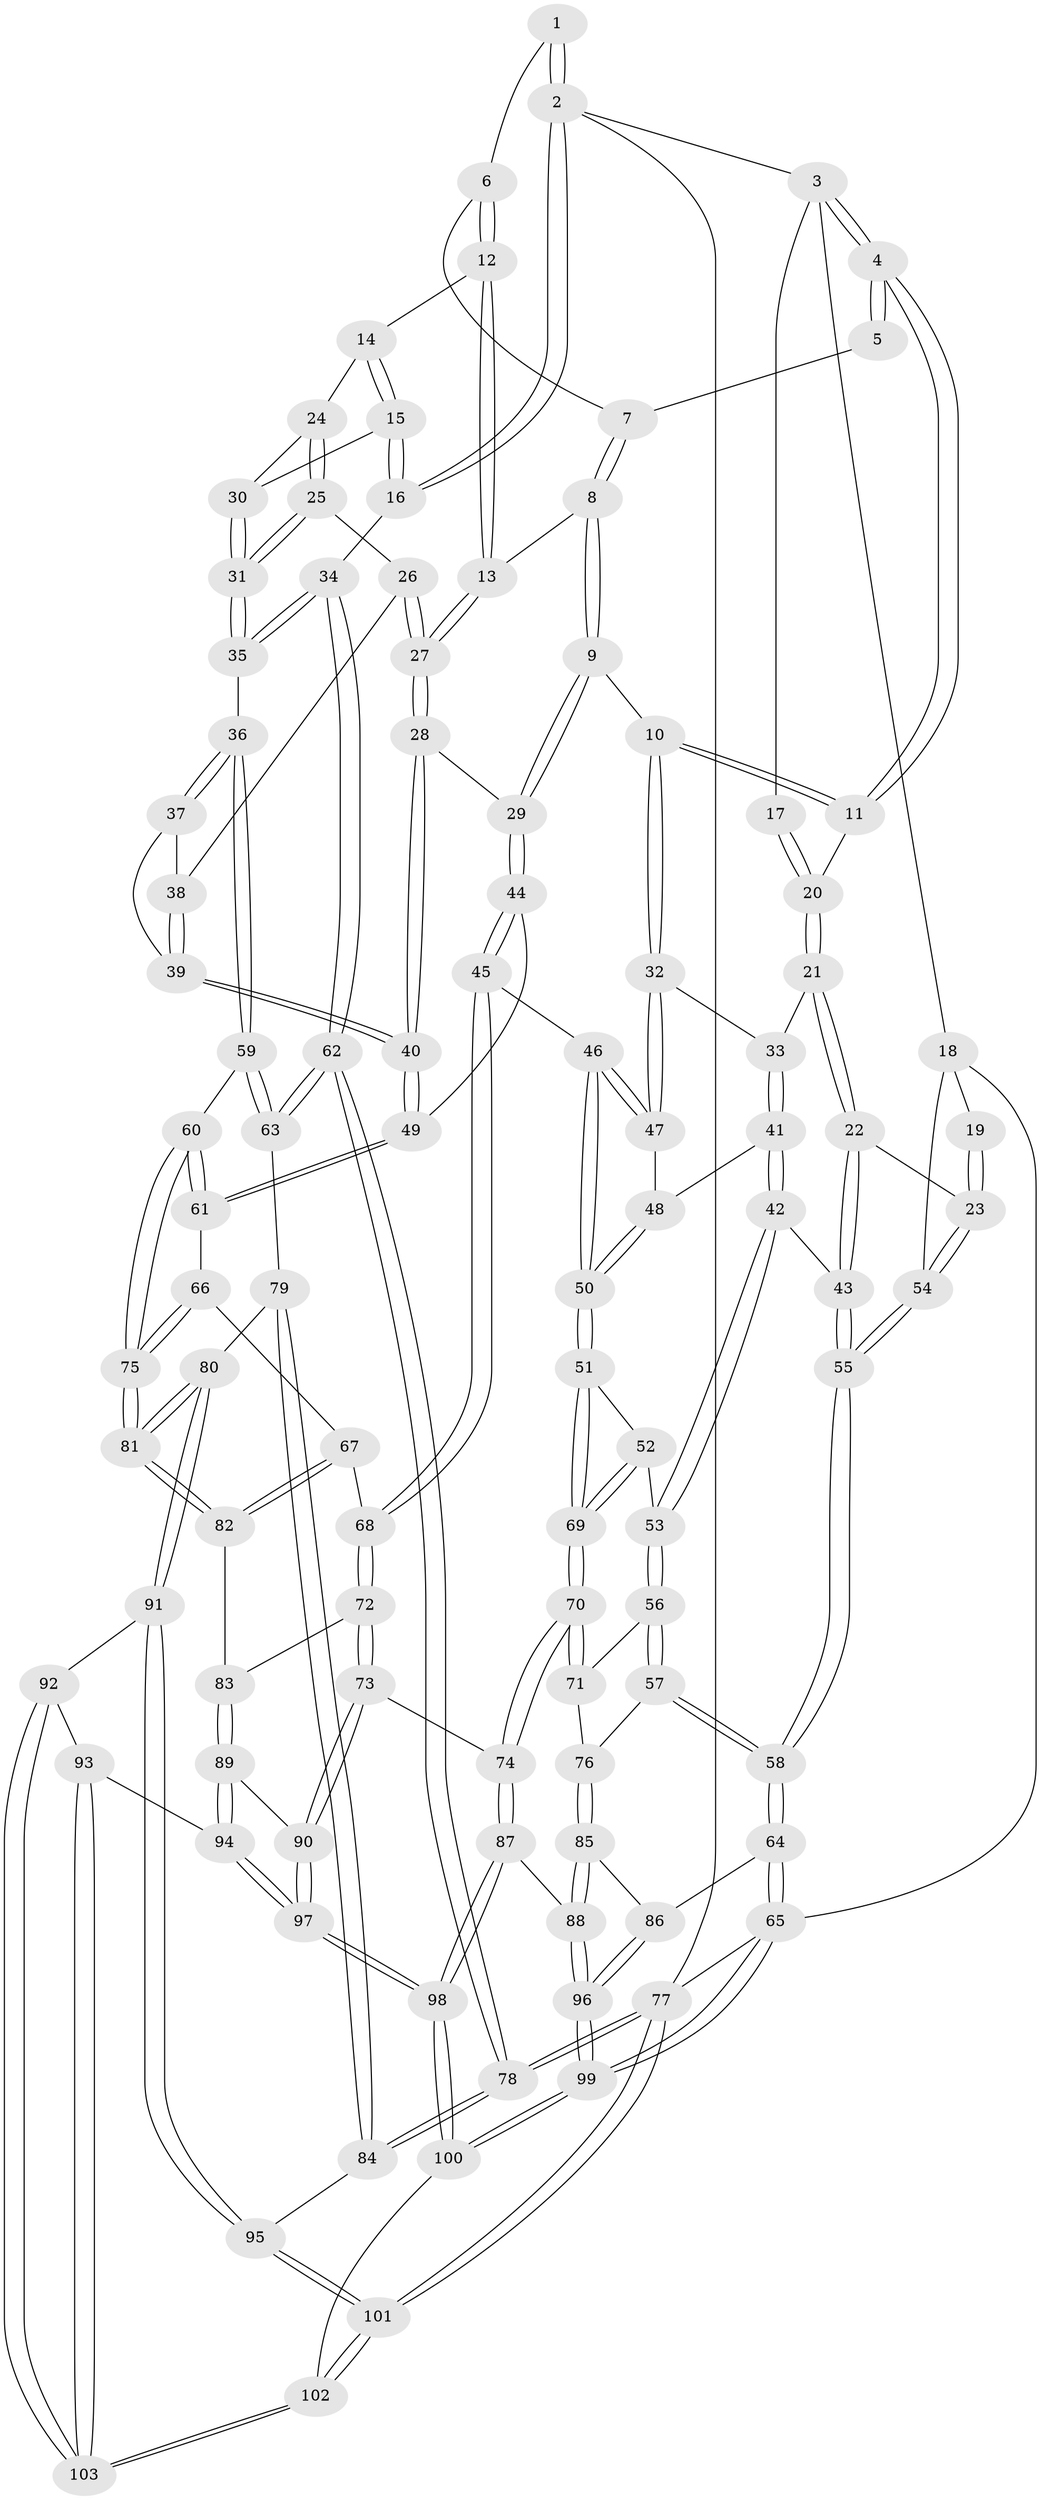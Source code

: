 // coarse degree distribution, {6: 0.019230769230769232, 3: 0.4230769230769231, 4: 0.46153846153846156, 2: 0.057692307692307696, 5: 0.038461538461538464}
// Generated by graph-tools (version 1.1) at 2025/38/03/04/25 23:38:23]
// undirected, 103 vertices, 254 edges
graph export_dot {
  node [color=gray90,style=filled];
  1 [pos="+0.8149617817048362+0"];
  2 [pos="+1+0"];
  3 [pos="+0.3295561070878382+0"];
  4 [pos="+0.37660962602542203+0"];
  5 [pos="+0.5322478434288461+0"];
  6 [pos="+0.8313681028475305+0.06336442024028298"];
  7 [pos="+0.6298561324101912+0.01779208457728478"];
  8 [pos="+0.6640823867110411+0.10488590046876003"];
  9 [pos="+0.5093490028188011+0.2384594581879701"];
  10 [pos="+0.40810186501763124+0.18585808739144494"];
  11 [pos="+0.3865773607433845+0.04263555996293351"];
  12 [pos="+0.8371169093921582+0.08589290864833687"];
  13 [pos="+0.7057323024096605+0.1435479717661107"];
  14 [pos="+0.8495408153091283+0.095325713785102"];
  15 [pos="+1+0.011565275906942219"];
  16 [pos="+1+0"];
  17 [pos="+0.1473313705964256+0.05065218560718023"];
  18 [pos="+0+0"];
  19 [pos="+0.1404084166980911+0.053737801929839485"];
  20 [pos="+0.16449823990782494+0.20587363046656584"];
  21 [pos="+0.1571502086659154+0.2501276636502355"];
  22 [pos="+0.10614397548743795+0.29276829030076607"];
  23 [pos="+0+0.2577233527916789"];
  24 [pos="+0.8706705426539071+0.17744778997181884"];
  25 [pos="+0.8644481120750609+0.22726248264002452"];
  26 [pos="+0.8283424801342185+0.24329363795379366"];
  27 [pos="+0.7215088207552164+0.27267290348350004"];
  28 [pos="+0.7097938291164054+0.2907439941952392"];
  29 [pos="+0.5457713750279952+0.2758476248343945"];
  30 [pos="+0.9730748000345267+0.15332853422058576"];
  31 [pos="+0.9431816735484833+0.2806480223822826"];
  32 [pos="+0.3925599440232018+0.20594302828663952"];
  33 [pos="+0.30675632141930576+0.2442727556016559"];
  34 [pos="+1+0.39318279731693795"];
  35 [pos="+1+0.381748093390568"];
  36 [pos="+0.9791671470276004+0.408716818613972"];
  37 [pos="+0.9261820313289266+0.413799799408657"];
  38 [pos="+0.8462085848582521+0.3160347981037214"];
  39 [pos="+0.7921944759134264+0.4365383120815295"];
  40 [pos="+0.7447569628975345+0.4470011226614163"];
  41 [pos="+0.23893427204464412+0.40224090835874227"];
  42 [pos="+0.18766612940081934+0.4153269025436376"];
  43 [pos="+0.1770304805781484+0.4068772533236641"];
  44 [pos="+0.5217184140388326+0.45669375233723575"];
  45 [pos="+0.47313045508207124+0.4963111199974677"];
  46 [pos="+0.4456130300548707+0.4974054452131526"];
  47 [pos="+0.3829882120982134+0.3231582773587729"];
  48 [pos="+0.27464185978889416+0.4085588528753022"];
  49 [pos="+0.7381878012313966+0.4592311140641732"];
  50 [pos="+0.4120933322649956+0.5143362118846708"];
  51 [pos="+0.39937497426322927+0.5295748223498927"];
  52 [pos="+0.21887222964969247+0.526847954278729"];
  53 [pos="+0.19094204023801234+0.5176919973079059"];
  54 [pos="+0+0.2692423467095549"];
  55 [pos="+0+0.5815022209184039"];
  56 [pos="+0.1505991768119752+0.567793477560459"];
  57 [pos="+0+0.6090017345287159"];
  58 [pos="+0+0.5952346453172633"];
  59 [pos="+0.8786008001496508+0.6167265455677369"];
  60 [pos="+0.7925759528761536+0.5812552541949904"];
  61 [pos="+0.7424295336217619+0.5148344808586228"];
  62 [pos="+1+0.6463231564685477"];
  63 [pos="+0.9141252042173591+0.6563573030266342"];
  64 [pos="+0+0.6043372637719623"];
  65 [pos="+0+1"];
  66 [pos="+0.658503766094196+0.5941239382621918"];
  67 [pos="+0.5775850574715152+0.6390102337681958"];
  68 [pos="+0.5738488205655258+0.6394066333446169"];
  69 [pos="+0.3400093894757975+0.706832343997766"];
  70 [pos="+0.3390196400739882+0.7127124954519347"];
  71 [pos="+0.18074555807026946+0.619295564405854"];
  72 [pos="+0.55115575724151+0.679328200577946"];
  73 [pos="+0.3712248118589745+0.743889301356561"];
  74 [pos="+0.3408401474770664+0.7244666975638573"];
  75 [pos="+0.7355080355026544+0.7300207238815705"];
  76 [pos="+0.14170484859416563+0.739653088315907"];
  77 [pos="+1+1"];
  78 [pos="+1+0.918545509774609"];
  79 [pos="+0.9054684731721668+0.6755362838720628"];
  80 [pos="+0.7455771190667745+0.7694212311236575"];
  81 [pos="+0.7324602742578019+0.7496252216965501"];
  82 [pos="+0.7152729829904767+0.7451141664074891"];
  83 [pos="+0.5796045453222275+0.7753031988653541"];
  84 [pos="+0.9054258793594135+0.808097401174038"];
  85 [pos="+0.1455875793860301+0.7455098345757714"];
  86 [pos="+0.06260968191996406+0.8240063993796273"];
  87 [pos="+0.23812633147936196+0.7893625582873746"];
  88 [pos="+0.2355563874582618+0.7902952076367907"];
  89 [pos="+0.5653628082661458+0.8313424482590978"];
  90 [pos="+0.4111338062718655+0.8132785403432753"];
  91 [pos="+0.7587524620804177+0.833423668057023"];
  92 [pos="+0.7067523009370362+0.8548538890215787"];
  93 [pos="+0.5937934026525813+0.8729823262344474"];
  94 [pos="+0.5887373708217608+0.869100182348039"];
  95 [pos="+0.806180437494367+0.8706582333049897"];
  96 [pos="+0.09010928095265615+1"];
  97 [pos="+0.4029424487000355+0.9813615102400188"];
  98 [pos="+0.38374734307054353+1"];
  99 [pos="+0.023273503908745316+1"];
  100 [pos="+0.3634595918330182+1"];
  101 [pos="+0.9187292733542565+1"];
  102 [pos="+0.6172806191064282+1"];
  103 [pos="+0.6173109392863395+1"];
  1 -- 2;
  1 -- 2;
  1 -- 6;
  2 -- 3;
  2 -- 16;
  2 -- 16;
  2 -- 77;
  3 -- 4;
  3 -- 4;
  3 -- 17;
  3 -- 18;
  4 -- 5;
  4 -- 5;
  4 -- 11;
  4 -- 11;
  5 -- 7;
  6 -- 7;
  6 -- 12;
  6 -- 12;
  7 -- 8;
  7 -- 8;
  8 -- 9;
  8 -- 9;
  8 -- 13;
  9 -- 10;
  9 -- 29;
  9 -- 29;
  10 -- 11;
  10 -- 11;
  10 -- 32;
  10 -- 32;
  11 -- 20;
  12 -- 13;
  12 -- 13;
  12 -- 14;
  13 -- 27;
  13 -- 27;
  14 -- 15;
  14 -- 15;
  14 -- 24;
  15 -- 16;
  15 -- 16;
  15 -- 30;
  16 -- 34;
  17 -- 20;
  17 -- 20;
  18 -- 19;
  18 -- 54;
  18 -- 65;
  19 -- 23;
  19 -- 23;
  20 -- 21;
  20 -- 21;
  21 -- 22;
  21 -- 22;
  21 -- 33;
  22 -- 23;
  22 -- 43;
  22 -- 43;
  23 -- 54;
  23 -- 54;
  24 -- 25;
  24 -- 25;
  24 -- 30;
  25 -- 26;
  25 -- 31;
  25 -- 31;
  26 -- 27;
  26 -- 27;
  26 -- 38;
  27 -- 28;
  27 -- 28;
  28 -- 29;
  28 -- 40;
  28 -- 40;
  29 -- 44;
  29 -- 44;
  30 -- 31;
  30 -- 31;
  31 -- 35;
  31 -- 35;
  32 -- 33;
  32 -- 47;
  32 -- 47;
  33 -- 41;
  33 -- 41;
  34 -- 35;
  34 -- 35;
  34 -- 62;
  34 -- 62;
  35 -- 36;
  36 -- 37;
  36 -- 37;
  36 -- 59;
  36 -- 59;
  37 -- 38;
  37 -- 39;
  38 -- 39;
  38 -- 39;
  39 -- 40;
  39 -- 40;
  40 -- 49;
  40 -- 49;
  41 -- 42;
  41 -- 42;
  41 -- 48;
  42 -- 43;
  42 -- 53;
  42 -- 53;
  43 -- 55;
  43 -- 55;
  44 -- 45;
  44 -- 45;
  44 -- 49;
  45 -- 46;
  45 -- 68;
  45 -- 68;
  46 -- 47;
  46 -- 47;
  46 -- 50;
  46 -- 50;
  47 -- 48;
  48 -- 50;
  48 -- 50;
  49 -- 61;
  49 -- 61;
  50 -- 51;
  50 -- 51;
  51 -- 52;
  51 -- 69;
  51 -- 69;
  52 -- 53;
  52 -- 69;
  52 -- 69;
  53 -- 56;
  53 -- 56;
  54 -- 55;
  54 -- 55;
  55 -- 58;
  55 -- 58;
  56 -- 57;
  56 -- 57;
  56 -- 71;
  57 -- 58;
  57 -- 58;
  57 -- 76;
  58 -- 64;
  58 -- 64;
  59 -- 60;
  59 -- 63;
  59 -- 63;
  60 -- 61;
  60 -- 61;
  60 -- 75;
  60 -- 75;
  61 -- 66;
  62 -- 63;
  62 -- 63;
  62 -- 78;
  62 -- 78;
  63 -- 79;
  64 -- 65;
  64 -- 65;
  64 -- 86;
  65 -- 99;
  65 -- 99;
  65 -- 77;
  66 -- 67;
  66 -- 75;
  66 -- 75;
  67 -- 68;
  67 -- 82;
  67 -- 82;
  68 -- 72;
  68 -- 72;
  69 -- 70;
  69 -- 70;
  70 -- 71;
  70 -- 71;
  70 -- 74;
  70 -- 74;
  71 -- 76;
  72 -- 73;
  72 -- 73;
  72 -- 83;
  73 -- 74;
  73 -- 90;
  73 -- 90;
  74 -- 87;
  74 -- 87;
  75 -- 81;
  75 -- 81;
  76 -- 85;
  76 -- 85;
  77 -- 78;
  77 -- 78;
  77 -- 101;
  77 -- 101;
  78 -- 84;
  78 -- 84;
  79 -- 80;
  79 -- 84;
  79 -- 84;
  80 -- 81;
  80 -- 81;
  80 -- 91;
  80 -- 91;
  81 -- 82;
  81 -- 82;
  82 -- 83;
  83 -- 89;
  83 -- 89;
  84 -- 95;
  85 -- 86;
  85 -- 88;
  85 -- 88;
  86 -- 96;
  86 -- 96;
  87 -- 88;
  87 -- 98;
  87 -- 98;
  88 -- 96;
  88 -- 96;
  89 -- 90;
  89 -- 94;
  89 -- 94;
  90 -- 97;
  90 -- 97;
  91 -- 92;
  91 -- 95;
  91 -- 95;
  92 -- 93;
  92 -- 103;
  92 -- 103;
  93 -- 94;
  93 -- 103;
  93 -- 103;
  94 -- 97;
  94 -- 97;
  95 -- 101;
  95 -- 101;
  96 -- 99;
  96 -- 99;
  97 -- 98;
  97 -- 98;
  98 -- 100;
  98 -- 100;
  99 -- 100;
  99 -- 100;
  100 -- 102;
  101 -- 102;
  101 -- 102;
  102 -- 103;
  102 -- 103;
}
